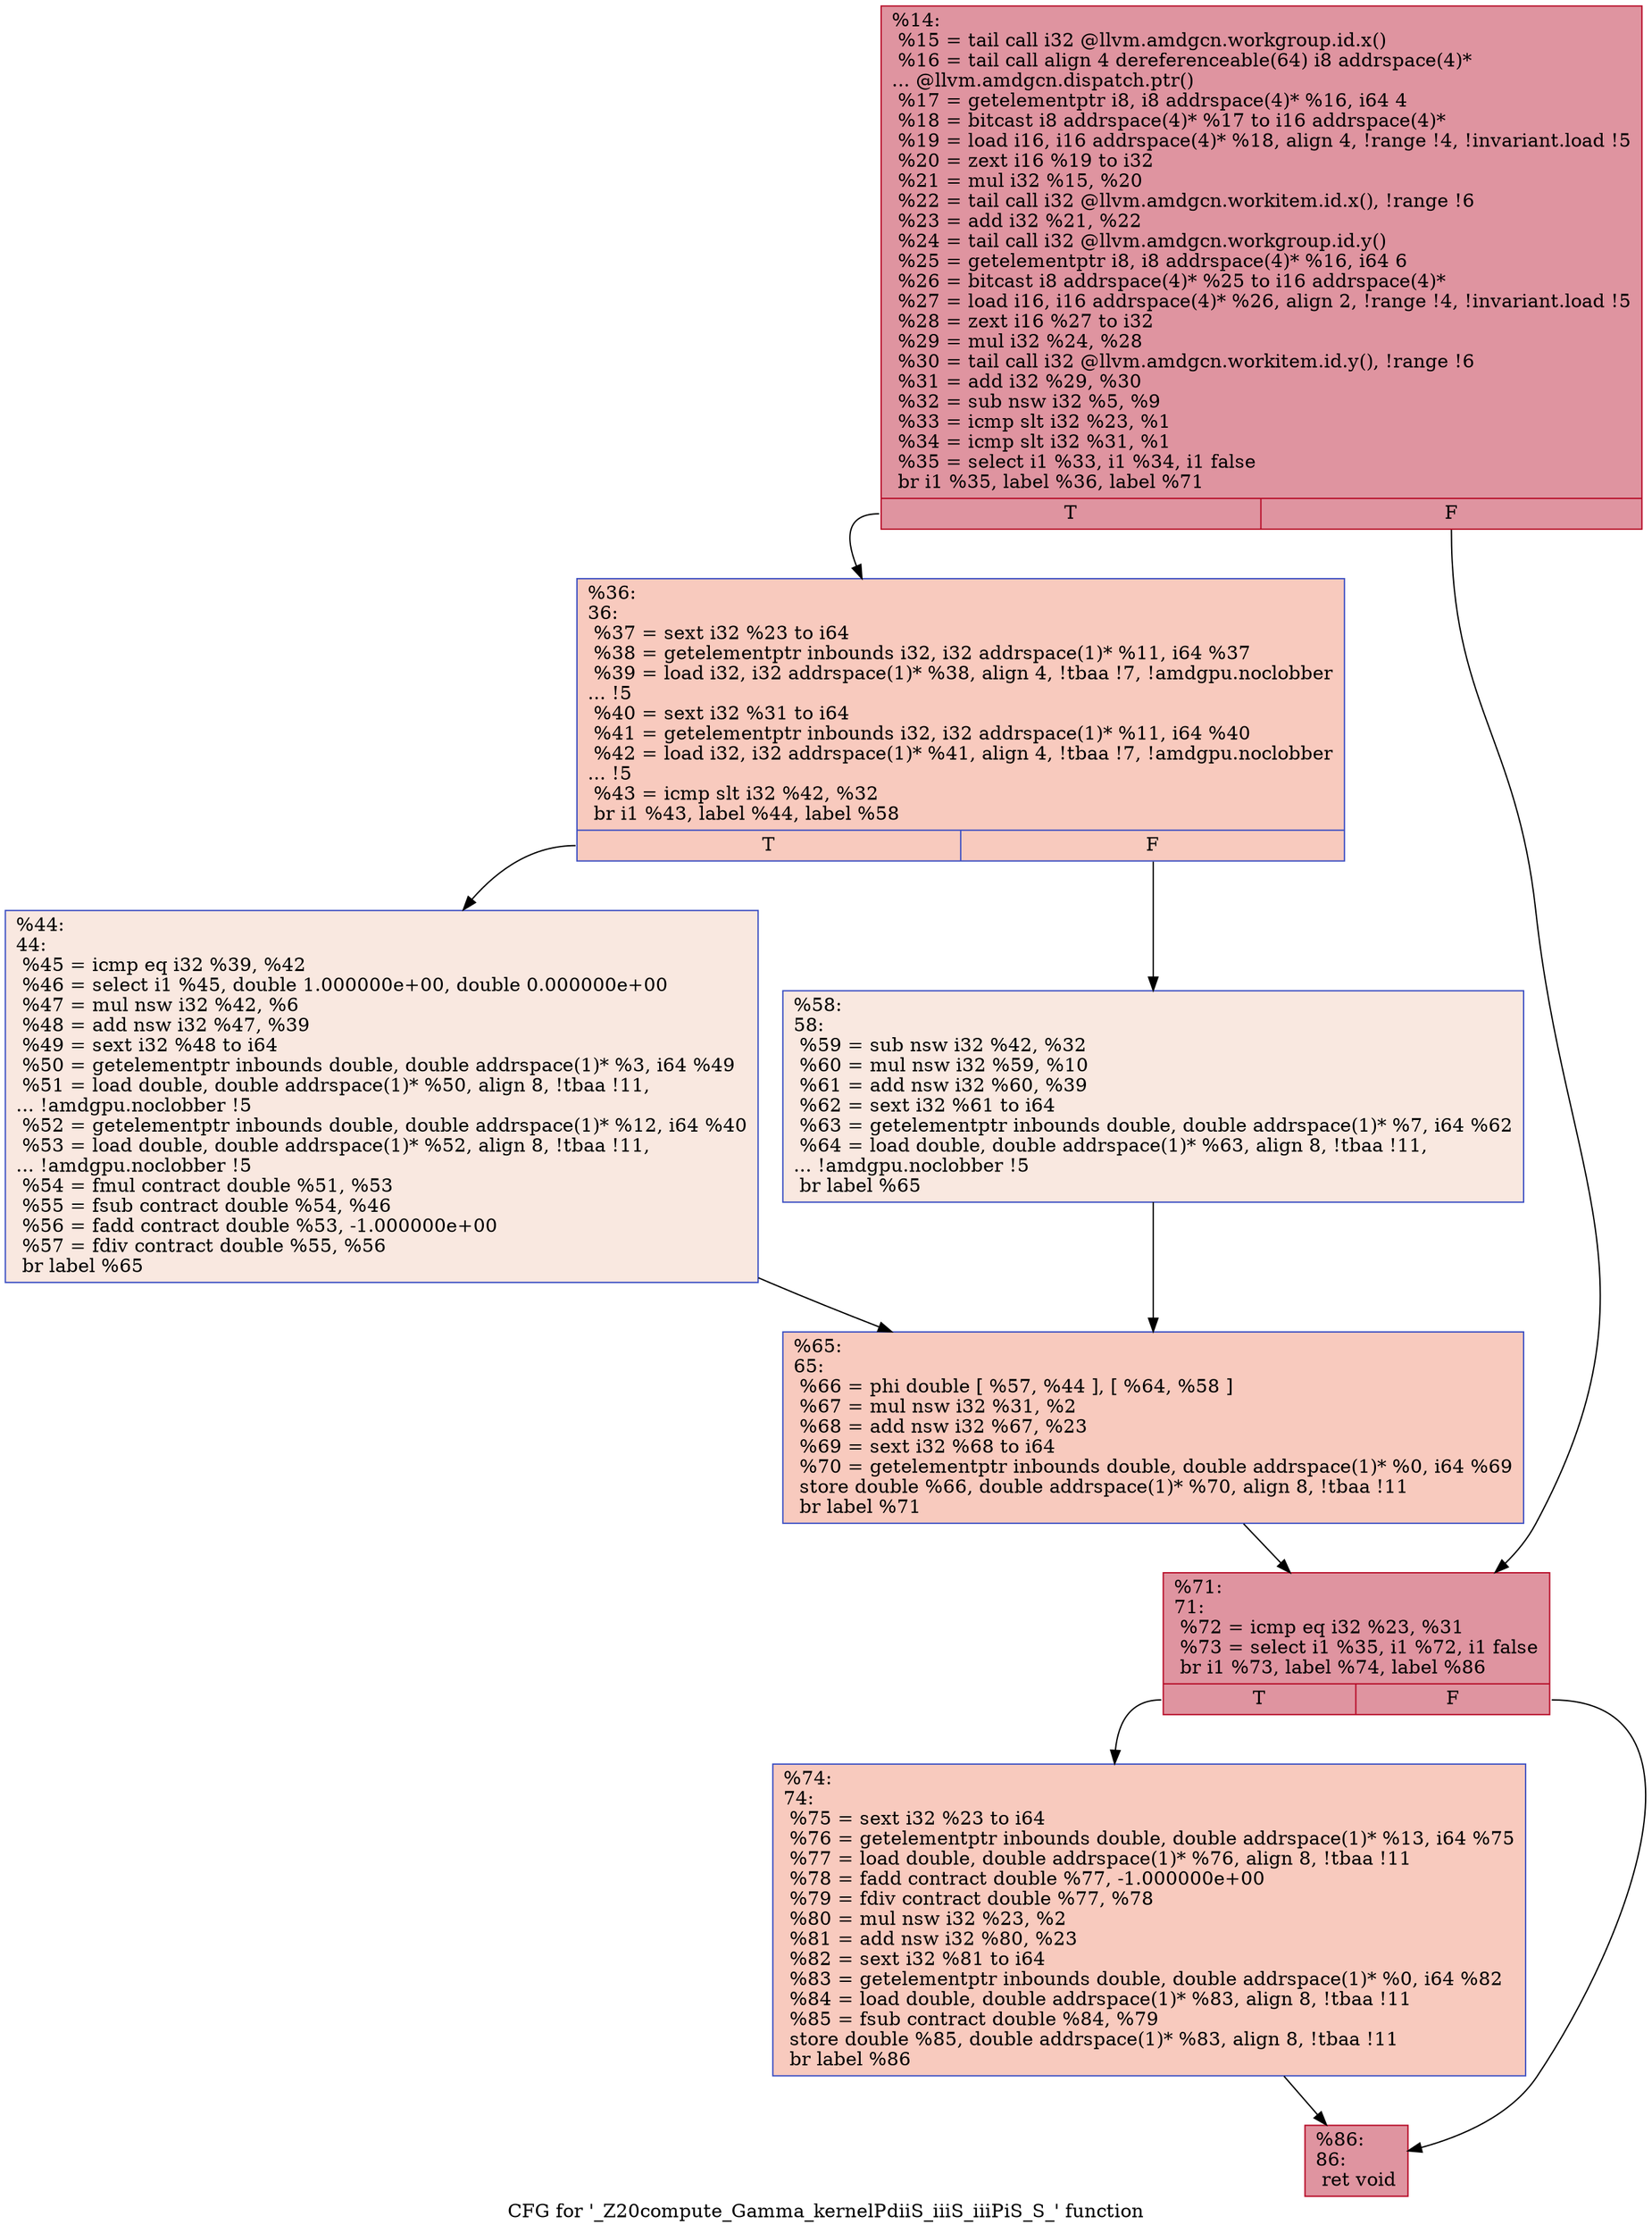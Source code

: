 digraph "CFG for '_Z20compute_Gamma_kernelPdiiS_iiiS_iiiPiS_S_' function" {
	label="CFG for '_Z20compute_Gamma_kernelPdiiS_iiiS_iiiPiS_S_' function";

	Node0x5d24330 [shape=record,color="#b70d28ff", style=filled, fillcolor="#b70d2870",label="{%14:\l  %15 = tail call i32 @llvm.amdgcn.workgroup.id.x()\l  %16 = tail call align 4 dereferenceable(64) i8 addrspace(4)*\l... @llvm.amdgcn.dispatch.ptr()\l  %17 = getelementptr i8, i8 addrspace(4)* %16, i64 4\l  %18 = bitcast i8 addrspace(4)* %17 to i16 addrspace(4)*\l  %19 = load i16, i16 addrspace(4)* %18, align 4, !range !4, !invariant.load !5\l  %20 = zext i16 %19 to i32\l  %21 = mul i32 %15, %20\l  %22 = tail call i32 @llvm.amdgcn.workitem.id.x(), !range !6\l  %23 = add i32 %21, %22\l  %24 = tail call i32 @llvm.amdgcn.workgroup.id.y()\l  %25 = getelementptr i8, i8 addrspace(4)* %16, i64 6\l  %26 = bitcast i8 addrspace(4)* %25 to i16 addrspace(4)*\l  %27 = load i16, i16 addrspace(4)* %26, align 2, !range !4, !invariant.load !5\l  %28 = zext i16 %27 to i32\l  %29 = mul i32 %24, %28\l  %30 = tail call i32 @llvm.amdgcn.workitem.id.y(), !range !6\l  %31 = add i32 %29, %30\l  %32 = sub nsw i32 %5, %9\l  %33 = icmp slt i32 %23, %1\l  %34 = icmp slt i32 %31, %1\l  %35 = select i1 %33, i1 %34, i1 false\l  br i1 %35, label %36, label %71\l|{<s0>T|<s1>F}}"];
	Node0x5d24330:s0 -> Node0x5d254b0;
	Node0x5d24330:s1 -> Node0x5d28bf0;
	Node0x5d254b0 [shape=record,color="#3d50c3ff", style=filled, fillcolor="#ef886b70",label="{%36:\l36:                                               \l  %37 = sext i32 %23 to i64\l  %38 = getelementptr inbounds i32, i32 addrspace(1)* %11, i64 %37\l  %39 = load i32, i32 addrspace(1)* %38, align 4, !tbaa !7, !amdgpu.noclobber\l... !5\l  %40 = sext i32 %31 to i64\l  %41 = getelementptr inbounds i32, i32 addrspace(1)* %11, i64 %40\l  %42 = load i32, i32 addrspace(1)* %41, align 4, !tbaa !7, !amdgpu.noclobber\l... !5\l  %43 = icmp slt i32 %42, %32\l  br i1 %43, label %44, label %58\l|{<s0>T|<s1>F}}"];
	Node0x5d254b0:s0 -> Node0x5d298c0;
	Node0x5d254b0:s1 -> Node0x5d29950;
	Node0x5d298c0 [shape=record,color="#3d50c3ff", style=filled, fillcolor="#f1ccb870",label="{%44:\l44:                                               \l  %45 = icmp eq i32 %39, %42\l  %46 = select i1 %45, double 1.000000e+00, double 0.000000e+00\l  %47 = mul nsw i32 %42, %6\l  %48 = add nsw i32 %47, %39\l  %49 = sext i32 %48 to i64\l  %50 = getelementptr inbounds double, double addrspace(1)* %3, i64 %49\l  %51 = load double, double addrspace(1)* %50, align 8, !tbaa !11,\l... !amdgpu.noclobber !5\l  %52 = getelementptr inbounds double, double addrspace(1)* %12, i64 %40\l  %53 = load double, double addrspace(1)* %52, align 8, !tbaa !11,\l... !amdgpu.noclobber !5\l  %54 = fmul contract double %51, %53\l  %55 = fsub contract double %54, %46\l  %56 = fadd contract double %53, -1.000000e+00\l  %57 = fdiv contract double %55, %56\l  br label %65\l}"];
	Node0x5d298c0 -> Node0x5d2b420;
	Node0x5d29950 [shape=record,color="#3d50c3ff", style=filled, fillcolor="#f1ccb870",label="{%58:\l58:                                               \l  %59 = sub nsw i32 %42, %32\l  %60 = mul nsw i32 %59, %10\l  %61 = add nsw i32 %60, %39\l  %62 = sext i32 %61 to i64\l  %63 = getelementptr inbounds double, double addrspace(1)* %7, i64 %62\l  %64 = load double, double addrspace(1)* %63, align 8, !tbaa !11,\l... !amdgpu.noclobber !5\l  br label %65\l}"];
	Node0x5d29950 -> Node0x5d2b420;
	Node0x5d2b420 [shape=record,color="#3d50c3ff", style=filled, fillcolor="#ef886b70",label="{%65:\l65:                                               \l  %66 = phi double [ %57, %44 ], [ %64, %58 ]\l  %67 = mul nsw i32 %31, %2\l  %68 = add nsw i32 %67, %23\l  %69 = sext i32 %68 to i64\l  %70 = getelementptr inbounds double, double addrspace(1)* %0, i64 %69\l  store double %66, double addrspace(1)* %70, align 8, !tbaa !11\l  br label %71\l}"];
	Node0x5d2b420 -> Node0x5d28bf0;
	Node0x5d28bf0 [shape=record,color="#b70d28ff", style=filled, fillcolor="#b70d2870",label="{%71:\l71:                                               \l  %72 = icmp eq i32 %23, %31\l  %73 = select i1 %35, i1 %72, i1 false\l  br i1 %73, label %74, label %86\l|{<s0>T|<s1>F}}"];
	Node0x5d28bf0:s0 -> Node0x5d28a10;
	Node0x5d28bf0:s1 -> Node0x5d2c040;
	Node0x5d28a10 [shape=record,color="#3d50c3ff", style=filled, fillcolor="#ef886b70",label="{%74:\l74:                                               \l  %75 = sext i32 %23 to i64\l  %76 = getelementptr inbounds double, double addrspace(1)* %13, i64 %75\l  %77 = load double, double addrspace(1)* %76, align 8, !tbaa !11\l  %78 = fadd contract double %77, -1.000000e+00\l  %79 = fdiv contract double %77, %78\l  %80 = mul nsw i32 %23, %2\l  %81 = add nsw i32 %80, %23\l  %82 = sext i32 %81 to i64\l  %83 = getelementptr inbounds double, double addrspace(1)* %0, i64 %82\l  %84 = load double, double addrspace(1)* %83, align 8, !tbaa !11\l  %85 = fsub contract double %84, %79\l  store double %85, double addrspace(1)* %83, align 8, !tbaa !11\l  br label %86\l}"];
	Node0x5d28a10 -> Node0x5d2c040;
	Node0x5d2c040 [shape=record,color="#b70d28ff", style=filled, fillcolor="#b70d2870",label="{%86:\l86:                                               \l  ret void\l}"];
}
